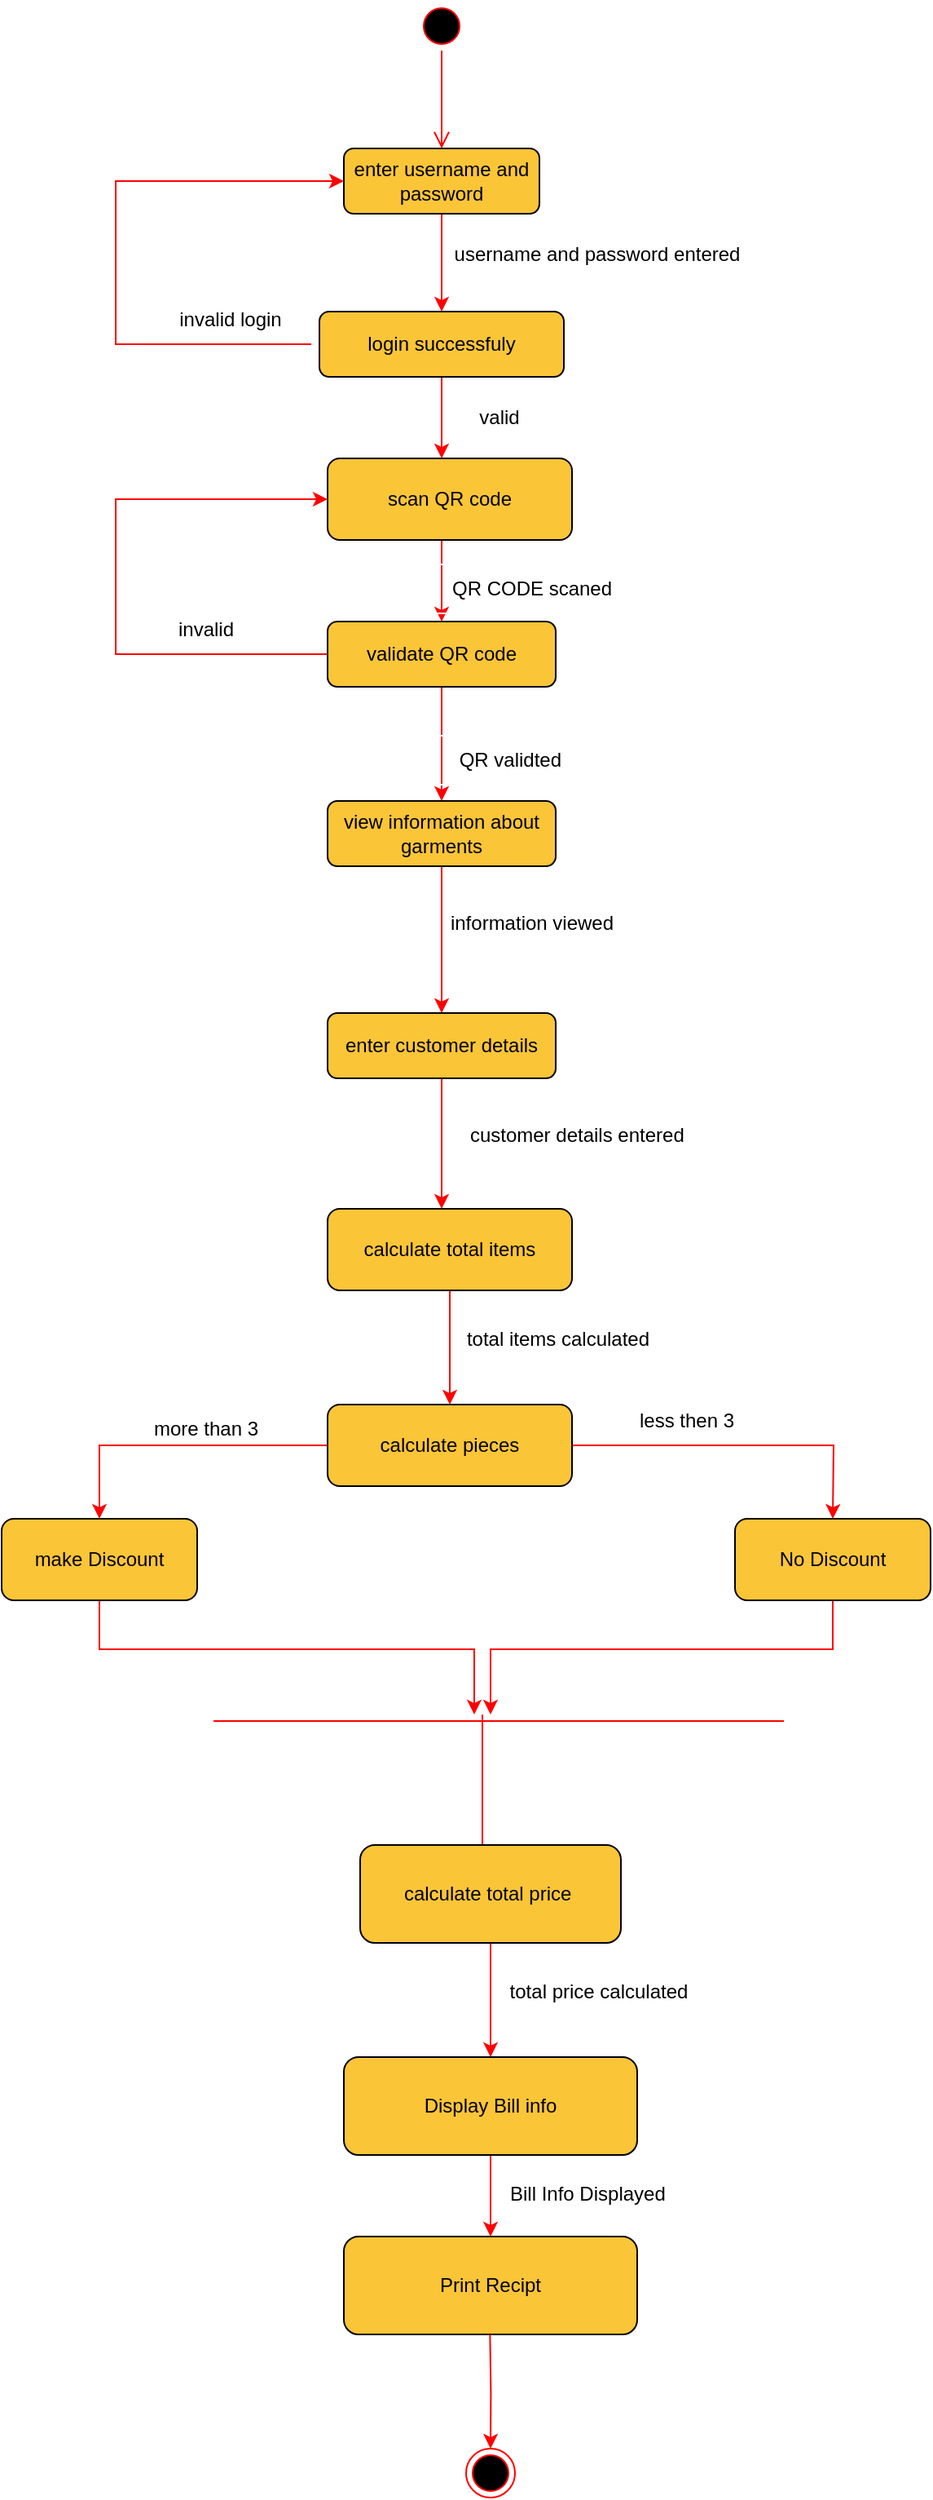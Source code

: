 <mxfile version="20.7.4" type="device"><diagram id="4I8HuXNc7TpBFOgLk8H3" name="Page-1"><mxGraphModel dx="1446" dy="809" grid="1" gridSize="10" guides="1" tooltips="1" connect="1" arrows="1" fold="1" page="1" pageScale="1" pageWidth="3300" pageHeight="4681" math="0" shadow="0"><root><mxCell id="0"/><mxCell id="1" parent="0"/><mxCell id="mNwK0oncfRrrqubZhuaJ-29" style="edgeStyle=orthogonalEdgeStyle;rounded=0;orthogonalLoop=1;jettySize=auto;html=1;strokeColor=#FF0000;" parent="1" source="mNwK0oncfRrrqubZhuaJ-3" edge="1"><mxGeometry relative="1" as="geometry"><mxPoint x="600" y="310" as="targetPoint"/></mxGeometry></mxCell><mxCell id="mNwK0oncfRrrqubZhuaJ-3" value="login successfuly" style="rounded=1;whiteSpace=wrap;html=1;fillColor=#FBC538;" parent="1" vertex="1"><mxGeometry x="525" y="220" width="150" height="40" as="geometry"/></mxCell><mxCell id="mNwK0oncfRrrqubZhuaJ-5" value="username and password entered" style="text;html=1;align=center;verticalAlign=middle;resizable=0;points=[];autosize=1;strokeColor=none;fillColor=none;" parent="1" vertex="1"><mxGeometry x="595" y="170" width="200" height="30" as="geometry"/></mxCell><mxCell id="mNwK0oncfRrrqubZhuaJ-30" style="edgeStyle=orthogonalEdgeStyle;rounded=0;orthogonalLoop=1;jettySize=auto;html=1;entryX=0;entryY=0.5;entryDx=0;entryDy=0;strokeColor=#FF0000;" parent="1" target="mNwK0oncfRrrqubZhuaJ-40" edge="1"><mxGeometry relative="1" as="geometry"><mxPoint x="520" y="240" as="sourcePoint"/><mxPoint x="530" y="140" as="targetPoint"/><Array as="points"><mxPoint x="400" y="240"/><mxPoint x="400" y="140"/></Array></mxGeometry></mxCell><mxCell id="mNwK0oncfRrrqubZhuaJ-31" style="edgeStyle=orthogonalEdgeStyle;rounded=0;orthogonalLoop=1;jettySize=auto;html=1;strokeColor=#FF0000;" parent="1" edge="1"><mxGeometry relative="1" as="geometry"><mxPoint x="600" y="410" as="targetPoint"/><mxPoint x="600" y="350" as="sourcePoint"/></mxGeometry></mxCell><mxCell id="mNwK0oncfRrrqubZhuaJ-8" value="invalid login" style="text;html=1;align=center;verticalAlign=middle;resizable=0;points=[];autosize=1;strokeColor=none;fillColor=none;" parent="1" vertex="1"><mxGeometry x="425" y="210" width="90" height="30" as="geometry"/></mxCell><mxCell id="mNwK0oncfRrrqubZhuaJ-19" value="valid" style="text;html=1;align=center;verticalAlign=middle;resizable=0;points=[];autosize=1;strokeColor=none;fillColor=none;" parent="1" vertex="1"><mxGeometry x="610" y="270" width="50" height="30" as="geometry"/></mxCell><mxCell id="mNwK0oncfRrrqubZhuaJ-33" style="edgeStyle=orthogonalEdgeStyle;rounded=0;orthogonalLoop=1;jettySize=auto;html=1;strokeColor=#FF0000;" parent="1" source="mNwK0oncfRrrqubZhuaJ-32" edge="1"><mxGeometry relative="1" as="geometry"><mxPoint x="600" y="520" as="targetPoint"/></mxGeometry></mxCell><mxCell id="mNwK0oncfRrrqubZhuaJ-57" style="edgeStyle=orthogonalEdgeStyle;rounded=0;orthogonalLoop=1;jettySize=auto;html=1;entryX=0;entryY=0.5;entryDx=0;entryDy=0;strokeColor=#FF0000;" parent="1" source="mNwK0oncfRrrqubZhuaJ-32" target="mNwK0oncfRrrqubZhuaJ-55" edge="1"><mxGeometry relative="1" as="geometry"><Array as="points"><mxPoint x="400" y="430"/><mxPoint x="400" y="335"/></Array></mxGeometry></mxCell><mxCell id="mNwK0oncfRrrqubZhuaJ-32" value="validate QR code" style="rounded=1;whiteSpace=wrap;html=1;fillColor=#FBC538;" parent="1" vertex="1"><mxGeometry x="530" y="410" width="140" height="40" as="geometry"/></mxCell><mxCell id="mNwK0oncfRrrqubZhuaJ-34" value="&amp;nbsp;QR validted" style="text;html=1;align=center;verticalAlign=middle;resizable=0;points=[];autosize=1;strokeColor=#FFFFFF;fillColor=none;" parent="1" vertex="1"><mxGeometry x="595" y="480" width="90" height="30" as="geometry"/></mxCell><mxCell id="mNwK0oncfRrrqubZhuaJ-39" value="invalid" style="text;html=1;align=center;verticalAlign=middle;resizable=0;points=[];autosize=1;strokeColor=none;fillColor=none;" parent="1" vertex="1"><mxGeometry x="425" y="400" width="60" height="30" as="geometry"/></mxCell><mxCell id="mNwK0oncfRrrqubZhuaJ-41" style="edgeStyle=orthogonalEdgeStyle;rounded=0;orthogonalLoop=1;jettySize=auto;html=1;entryX=0.5;entryY=0;entryDx=0;entryDy=0;strokeColor=#FF0000;" parent="1" source="mNwK0oncfRrrqubZhuaJ-40" target="mNwK0oncfRrrqubZhuaJ-3" edge="1"><mxGeometry relative="1" as="geometry"/></mxCell><mxCell id="mNwK0oncfRrrqubZhuaJ-40" value="enter username and password" style="rounded=1;whiteSpace=wrap;html=1;fillColor=#FBC538;" parent="1" vertex="1"><mxGeometry x="540" y="120" width="120" height="40" as="geometry"/></mxCell><mxCell id="mNwK0oncfRrrqubZhuaJ-45" style="edgeStyle=orthogonalEdgeStyle;rounded=0;orthogonalLoop=1;jettySize=auto;html=1;strokeColor=#FF0000;" parent="1" source="mNwK0oncfRrrqubZhuaJ-44" edge="1"><mxGeometry relative="1" as="geometry"><mxPoint x="600" y="650" as="targetPoint"/></mxGeometry></mxCell><mxCell id="mNwK0oncfRrrqubZhuaJ-44" value="&lt;span style=&quot;&quot;&gt;view information about garments&lt;/span&gt;" style="rounded=1;whiteSpace=wrap;html=1;fillColor=#FBC538;" parent="1" vertex="1"><mxGeometry x="530" y="520" width="140" height="40" as="geometry"/></mxCell><mxCell id="mNwK0oncfRrrqubZhuaJ-46" value="&amp;nbsp;customer details entered" style="text;html=1;align=center;verticalAlign=middle;resizable=0;points=[];autosize=1;strokeColor=none;fillColor=none;" parent="1" vertex="1"><mxGeometry x="601" y="710" width="160" height="30" as="geometry"/></mxCell><mxCell id="mNwK0oncfRrrqubZhuaJ-59" style="edgeStyle=orthogonalEdgeStyle;rounded=0;orthogonalLoop=1;jettySize=auto;html=1;strokeColor=#FF0000;" parent="1" source="mNwK0oncfRrrqubZhuaJ-47" edge="1"><mxGeometry relative="1" as="geometry"><mxPoint x="600" y="770" as="targetPoint"/></mxGeometry></mxCell><mxCell id="mNwK0oncfRrrqubZhuaJ-47" value="enter customer details" style="rounded=1;whiteSpace=wrap;html=1;fillColor=#FBC538;" parent="1" vertex="1"><mxGeometry x="530" y="650" width="140" height="40" as="geometry"/></mxCell><mxCell id="mNwK0oncfRrrqubZhuaJ-53" value="" style="ellipse;html=1;shape=startState;fillColor=#000000;strokeColor=#ff0000;" parent="1" vertex="1"><mxGeometry x="585" y="30" width="30" height="30" as="geometry"/></mxCell><mxCell id="mNwK0oncfRrrqubZhuaJ-54" value="" style="edgeStyle=orthogonalEdgeStyle;html=1;verticalAlign=bottom;endArrow=open;endSize=8;strokeColor=#ff0000;rounded=0;" parent="1" source="mNwK0oncfRrrqubZhuaJ-53" edge="1"><mxGeometry relative="1" as="geometry"><mxPoint x="600" y="120" as="targetPoint"/></mxGeometry></mxCell><mxCell id="mNwK0oncfRrrqubZhuaJ-55" value="scan QR code" style="rounded=1;whiteSpace=wrap;html=1;fillColor=#FBC538;" parent="1" vertex="1"><mxGeometry x="530" y="310" width="150" height="50" as="geometry"/></mxCell><mxCell id="mNwK0oncfRrrqubZhuaJ-56" value="QR CODE scaned" style="text;html=1;align=center;verticalAlign=middle;resizable=0;points=[];autosize=1;strokeColor=#FFFFFF;fillColor=none;" parent="1" vertex="1"><mxGeometry x="595" y="375" width="120" height="30" as="geometry"/></mxCell><mxCell id="mNwK0oncfRrrqubZhuaJ-58" value="information viewed" style="text;html=1;align=center;verticalAlign=middle;resizable=0;points=[];autosize=1;strokeColor=none;fillColor=none;" parent="1" vertex="1"><mxGeometry x="595" y="580" width="120" height="30" as="geometry"/></mxCell><mxCell id="mNwK0oncfRrrqubZhuaJ-61" style="edgeStyle=orthogonalEdgeStyle;rounded=0;orthogonalLoop=1;jettySize=auto;html=1;strokeColor=#FF0000;" parent="1" source="mNwK0oncfRrrqubZhuaJ-60" edge="1"><mxGeometry relative="1" as="geometry"><mxPoint x="605" y="890" as="targetPoint"/></mxGeometry></mxCell><mxCell id="mNwK0oncfRrrqubZhuaJ-60" value="calculate total items" style="rounded=1;whiteSpace=wrap;html=1;fillColor=#FBC538;" parent="1" vertex="1"><mxGeometry x="530" y="770" width="150" height="50" as="geometry"/></mxCell><mxCell id="mNwK0oncfRrrqubZhuaJ-62" value="total items calculated" style="text;html=1;align=center;verticalAlign=middle;resizable=0;points=[];autosize=1;strokeColor=none;fillColor=none;" parent="1" vertex="1"><mxGeometry x="601" y="835" width="140" height="30" as="geometry"/></mxCell><mxCell id="mNwK0oncfRrrqubZhuaJ-65" style="edgeStyle=orthogonalEdgeStyle;rounded=0;orthogonalLoop=1;jettySize=auto;html=1;strokeColor=#FF0000;" parent="1" source="mNwK0oncfRrrqubZhuaJ-63" edge="1"><mxGeometry relative="1" as="geometry"><mxPoint x="840" y="960" as="targetPoint"/></mxGeometry></mxCell><mxCell id="mNwK0oncfRrrqubZhuaJ-66" style="edgeStyle=orthogonalEdgeStyle;rounded=0;orthogonalLoop=1;jettySize=auto;html=1;strokeColor=#FF0000;" parent="1" source="mNwK0oncfRrrqubZhuaJ-63" target="mNwK0oncfRrrqubZhuaJ-67" edge="1"><mxGeometry relative="1" as="geometry"><mxPoint x="400" y="960" as="targetPoint"/></mxGeometry></mxCell><mxCell id="mNwK0oncfRrrqubZhuaJ-63" value="calculate pieces" style="rounded=1;whiteSpace=wrap;html=1;fillColor=#FBC538;" parent="1" vertex="1"><mxGeometry x="530" y="890" width="150" height="50" as="geometry"/></mxCell><mxCell id="mNwK0oncfRrrqubZhuaJ-70" style="edgeStyle=orthogonalEdgeStyle;rounded=0;orthogonalLoop=1;jettySize=auto;html=1;strokeColor=#FF0000;" parent="1" source="mNwK0oncfRrrqubZhuaJ-67" edge="1"><mxGeometry relative="1" as="geometry"><mxPoint x="620" y="1080" as="targetPoint"/><Array as="points"><mxPoint x="390" y="1040"/><mxPoint x="620" y="1040"/></Array></mxGeometry></mxCell><mxCell id="mNwK0oncfRrrqubZhuaJ-67" value="make Discount" style="rounded=1;whiteSpace=wrap;html=1;fillColor=#FBC538;" parent="1" vertex="1"><mxGeometry x="330" y="960" width="120" height="50" as="geometry"/></mxCell><mxCell id="mNwK0oncfRrrqubZhuaJ-73" style="edgeStyle=orthogonalEdgeStyle;rounded=0;orthogonalLoop=1;jettySize=auto;html=1;strokeColor=#FF0000;" parent="1" source="mNwK0oncfRrrqubZhuaJ-68" edge="1"><mxGeometry relative="1" as="geometry"><mxPoint x="630" y="1080" as="targetPoint"/><Array as="points"><mxPoint x="840" y="1040"/><mxPoint x="630" y="1040"/></Array></mxGeometry></mxCell><mxCell id="mNwK0oncfRrrqubZhuaJ-68" value="No Discount" style="rounded=1;whiteSpace=wrap;html=1;fillColor=#FBC538;" parent="1" vertex="1"><mxGeometry x="780" y="960" width="120" height="50" as="geometry"/></mxCell><mxCell id="mNwK0oncfRrrqubZhuaJ-71" value="" style="line;strokeWidth=1;fillColor=none;align=left;verticalAlign=middle;spacingTop=-1;spacingLeft=3;spacingRight=3;rotatable=0;labelPosition=right;points=[];portConstraint=eastwest;strokeColor=#FF0000;" parent="1" vertex="1"><mxGeometry x="460" y="1080" width="350" height="8" as="geometry"/></mxCell><mxCell id="mNwK0oncfRrrqubZhuaJ-74" value="" style="endArrow=none;html=1;rounded=0;strokeColor=#FF0000;" parent="1" edge="1"><mxGeometry width="50" height="50" relative="1" as="geometry"><mxPoint x="625" y="1160" as="sourcePoint"/><mxPoint x="625" y="1080" as="targetPoint"/></mxGeometry></mxCell><mxCell id="mNwK0oncfRrrqubZhuaJ-76" style="edgeStyle=orthogonalEdgeStyle;rounded=0;orthogonalLoop=1;jettySize=auto;html=1;strokeColor=#FF0000;" parent="1" source="mNwK0oncfRrrqubZhuaJ-75" target="mNwK0oncfRrrqubZhuaJ-77" edge="1"><mxGeometry relative="1" as="geometry"><mxPoint x="630" y="1290" as="targetPoint"/></mxGeometry></mxCell><mxCell id="mNwK0oncfRrrqubZhuaJ-75" value="calculate total price&amp;nbsp;" style="rounded=1;whiteSpace=wrap;html=1;fillColor=#FBC538;" parent="1" vertex="1"><mxGeometry x="550" y="1160" width="160" height="60" as="geometry"/></mxCell><mxCell id="mNwK0oncfRrrqubZhuaJ-82" style="edgeStyle=orthogonalEdgeStyle;rounded=0;orthogonalLoop=1;jettySize=auto;html=1;strokeColor=#FF0000;" parent="1" source="mNwK0oncfRrrqubZhuaJ-77" edge="1"><mxGeometry relative="1" as="geometry"><mxPoint x="630" y="1400" as="targetPoint"/></mxGeometry></mxCell><mxCell id="mNwK0oncfRrrqubZhuaJ-77" value="Display Bill info" style="rounded=1;whiteSpace=wrap;html=1;fillColor=#FBC538;" parent="1" vertex="1"><mxGeometry x="540" y="1290" width="180" height="60" as="geometry"/></mxCell><mxCell id="mNwK0oncfRrrqubZhuaJ-78" value="total price calculated" style="text;html=1;align=center;verticalAlign=middle;resizable=0;points=[];autosize=1;strokeColor=none;fillColor=none;" parent="1" vertex="1"><mxGeometry x="631" y="1235" width="130" height="30" as="geometry"/></mxCell><mxCell id="mNwK0oncfRrrqubZhuaJ-79" value="more than 3" style="text;html=1;align=center;verticalAlign=middle;resizable=0;points=[];autosize=1;strokeColor=none;fillColor=none;" parent="1" vertex="1"><mxGeometry x="410" y="890" width="90" height="30" as="geometry"/></mxCell><mxCell id="mNwK0oncfRrrqubZhuaJ-80" value="less then 3" style="text;html=1;align=center;verticalAlign=middle;resizable=0;points=[];autosize=1;strokeColor=none;fillColor=none;" parent="1" vertex="1"><mxGeometry x="710" y="885" width="80" height="30" as="geometry"/></mxCell><mxCell id="mNwK0oncfRrrqubZhuaJ-81" value="" style="ellipse;html=1;shape=endState;fillColor=#000000;strokeColor=#ff0000;" parent="1" vertex="1"><mxGeometry x="615" y="1530" width="30" height="30" as="geometry"/></mxCell><mxCell id="6R_UxPYMeTNXdPE6eLd3-1" value="Print Recipt" style="rounded=1;whiteSpace=wrap;html=1;fillColor=#FBC538;" parent="1" vertex="1"><mxGeometry x="540" y="1400" width="180" height="60" as="geometry"/></mxCell><mxCell id="6R_UxPYMeTNXdPE6eLd3-3" style="edgeStyle=orthogonalEdgeStyle;rounded=0;orthogonalLoop=1;jettySize=auto;html=1;entryX=0.5;entryY=0;entryDx=0;entryDy=0;strokeColor=#FF0000;" parent="1" target="mNwK0oncfRrrqubZhuaJ-81" edge="1"><mxGeometry relative="1" as="geometry"><mxPoint x="629.68" y="1510" as="targetPoint"/><mxPoint x="629.68" y="1460" as="sourcePoint"/></mxGeometry></mxCell><mxCell id="QrF9WX40NEIZr5nT4s5u-1" value="&lt;div style=&quot;text-align: center;&quot;&gt;Bill Info Displayed&lt;/div&gt;" style="text;whiteSpace=wrap;html=1;" parent="1" vertex="1"><mxGeometry x="640" y="1360" width="140" height="40" as="geometry"/></mxCell></root></mxGraphModel></diagram></mxfile>